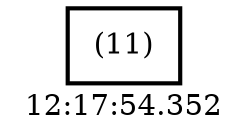 digraph  g{ graph[label = "12:17:54.352"]
node [shape=rectangle, color=black, fontcolor=black, style=bold] edge [color=black] 0 [label="(11)"] ; 
}

